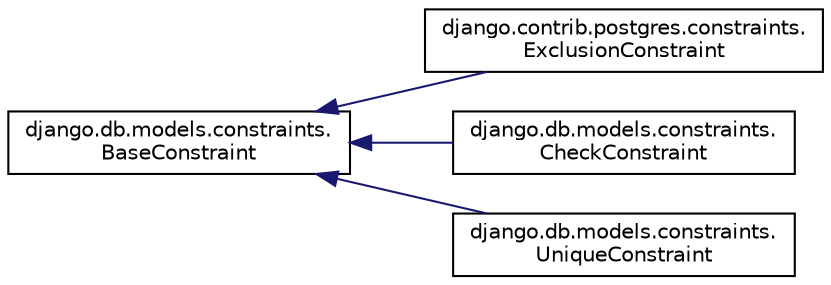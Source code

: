 digraph "Graphical Class Hierarchy"
{
 // LATEX_PDF_SIZE
  edge [fontname="Helvetica",fontsize="10",labelfontname="Helvetica",labelfontsize="10"];
  node [fontname="Helvetica",fontsize="10",shape=record];
  rankdir="LR";
  Node0 [label="django.db.models.constraints.\lBaseConstraint",height=0.2,width=0.4,color="black", fillcolor="white", style="filled",URL="$da/d8b/classdjango_1_1db_1_1models_1_1constraints_1_1_base_constraint.html",tooltip=" "];
  Node0 -> Node1 [dir="back",color="midnightblue",fontsize="10",style="solid",fontname="Helvetica"];
  Node1 [label="django.contrib.postgres.constraints.\lExclusionConstraint",height=0.2,width=0.4,color="black", fillcolor="white", style="filled",URL="$d1/d7e/classdjango_1_1contrib_1_1postgres_1_1constraints_1_1_exclusion_constraint.html",tooltip=" "];
  Node0 -> Node2 [dir="back",color="midnightblue",fontsize="10",style="solid",fontname="Helvetica"];
  Node2 [label="django.db.models.constraints.\lCheckConstraint",height=0.2,width=0.4,color="black", fillcolor="white", style="filled",URL="$d6/d5f/classdjango_1_1db_1_1models_1_1constraints_1_1_check_constraint.html",tooltip=" "];
  Node0 -> Node3 [dir="back",color="midnightblue",fontsize="10",style="solid",fontname="Helvetica"];
  Node3 [label="django.db.models.constraints.\lUniqueConstraint",height=0.2,width=0.4,color="black", fillcolor="white", style="filled",URL="$d4/d02/classdjango_1_1db_1_1models_1_1constraints_1_1_unique_constraint.html",tooltip=" "];
}
